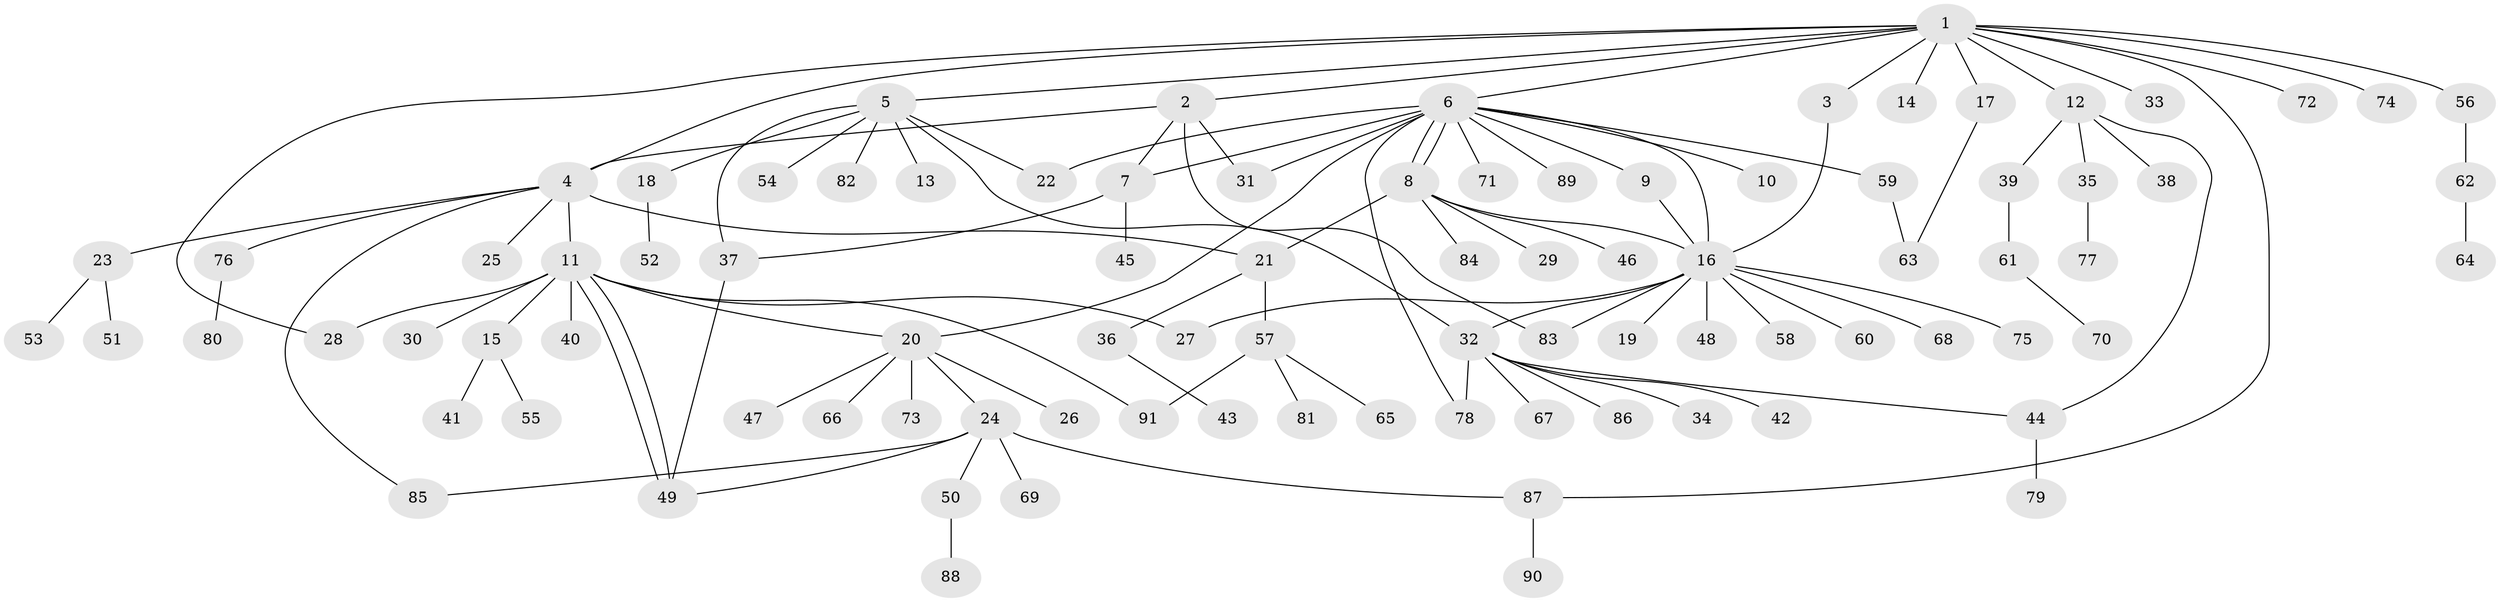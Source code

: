 // Generated by graph-tools (version 1.1) at 2025/25/03/09/25 03:25:53]
// undirected, 91 vertices, 114 edges
graph export_dot {
graph [start="1"]
  node [color=gray90,style=filled];
  1;
  2;
  3;
  4;
  5;
  6;
  7;
  8;
  9;
  10;
  11;
  12;
  13;
  14;
  15;
  16;
  17;
  18;
  19;
  20;
  21;
  22;
  23;
  24;
  25;
  26;
  27;
  28;
  29;
  30;
  31;
  32;
  33;
  34;
  35;
  36;
  37;
  38;
  39;
  40;
  41;
  42;
  43;
  44;
  45;
  46;
  47;
  48;
  49;
  50;
  51;
  52;
  53;
  54;
  55;
  56;
  57;
  58;
  59;
  60;
  61;
  62;
  63;
  64;
  65;
  66;
  67;
  68;
  69;
  70;
  71;
  72;
  73;
  74;
  75;
  76;
  77;
  78;
  79;
  80;
  81;
  82;
  83;
  84;
  85;
  86;
  87;
  88;
  89;
  90;
  91;
  1 -- 2;
  1 -- 3;
  1 -- 4;
  1 -- 5;
  1 -- 6;
  1 -- 12;
  1 -- 14;
  1 -- 17;
  1 -- 28;
  1 -- 33;
  1 -- 56;
  1 -- 72;
  1 -- 74;
  1 -- 87;
  2 -- 4;
  2 -- 7;
  2 -- 31;
  2 -- 83;
  3 -- 16;
  4 -- 11;
  4 -- 21;
  4 -- 23;
  4 -- 25;
  4 -- 76;
  4 -- 85;
  5 -- 13;
  5 -- 18;
  5 -- 22;
  5 -- 32;
  5 -- 37;
  5 -- 54;
  5 -- 82;
  6 -- 7;
  6 -- 8;
  6 -- 8;
  6 -- 9;
  6 -- 10;
  6 -- 16;
  6 -- 20;
  6 -- 22;
  6 -- 31;
  6 -- 59;
  6 -- 71;
  6 -- 78;
  6 -- 89;
  7 -- 37;
  7 -- 45;
  8 -- 16;
  8 -- 21;
  8 -- 29;
  8 -- 46;
  8 -- 84;
  9 -- 16;
  11 -- 15;
  11 -- 20;
  11 -- 27;
  11 -- 28;
  11 -- 30;
  11 -- 40;
  11 -- 49;
  11 -- 49;
  11 -- 91;
  12 -- 35;
  12 -- 38;
  12 -- 39;
  12 -- 44;
  15 -- 41;
  15 -- 55;
  16 -- 19;
  16 -- 27;
  16 -- 32;
  16 -- 48;
  16 -- 58;
  16 -- 60;
  16 -- 68;
  16 -- 75;
  16 -- 83;
  17 -- 63;
  18 -- 52;
  20 -- 24;
  20 -- 26;
  20 -- 47;
  20 -- 66;
  20 -- 73;
  21 -- 36;
  21 -- 57;
  23 -- 51;
  23 -- 53;
  24 -- 49;
  24 -- 50;
  24 -- 69;
  24 -- 85;
  24 -- 87;
  32 -- 34;
  32 -- 42;
  32 -- 44;
  32 -- 67;
  32 -- 78;
  32 -- 86;
  35 -- 77;
  36 -- 43;
  37 -- 49;
  39 -- 61;
  44 -- 79;
  50 -- 88;
  56 -- 62;
  57 -- 65;
  57 -- 81;
  57 -- 91;
  59 -- 63;
  61 -- 70;
  62 -- 64;
  76 -- 80;
  87 -- 90;
}
